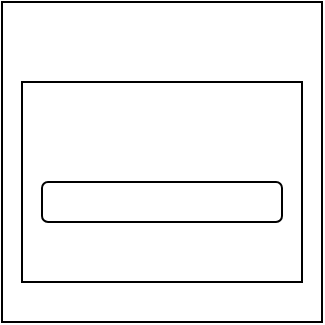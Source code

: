 <mxfile version="23.1.7" type="github">
  <diagram name="Page-1" id="SCsTlHc8ZbP4TBymXfw1">
    <mxGraphModel dx="652" dy="347" grid="1" gridSize="10" guides="1" tooltips="1" connect="1" arrows="1" fold="1" page="1" pageScale="1" pageWidth="850" pageHeight="1100" math="0" shadow="0">
      <root>
        <mxCell id="0" />
        <mxCell id="1" parent="0" />
        <mxCell id="StgJ1e9NS6PaPS7kK_Qx-1" value="" style="rounded=0;whiteSpace=wrap;html=1;" vertex="1" parent="1">
          <mxGeometry x="280" y="600" width="160" height="160" as="geometry" />
        </mxCell>
        <mxCell id="StgJ1e9NS6PaPS7kK_Qx-3" value="" style="rounded=0;whiteSpace=wrap;html=1;" vertex="1" parent="1">
          <mxGeometry x="290" y="640" width="140" height="100" as="geometry" />
        </mxCell>
        <mxCell id="StgJ1e9NS6PaPS7kK_Qx-4" value="" style="rounded=1;whiteSpace=wrap;html=1;" vertex="1" parent="1">
          <mxGeometry x="300" y="690" width="120" height="20" as="geometry" />
        </mxCell>
      </root>
    </mxGraphModel>
  </diagram>
</mxfile>
